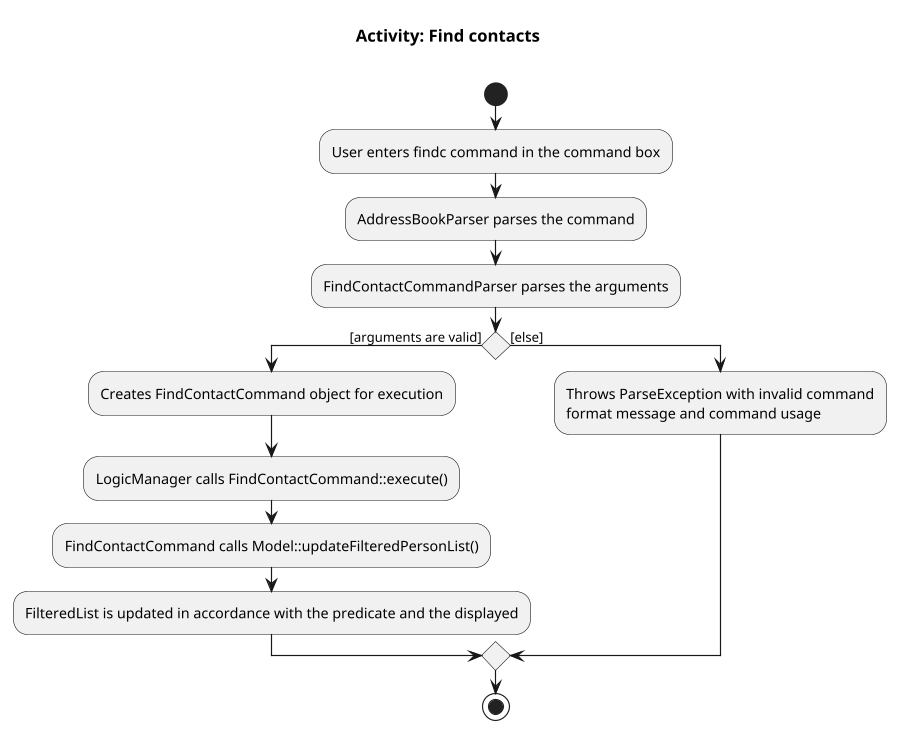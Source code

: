 @startuml
title Activity: Find contacts\n
'https://plantuml.com/activity-diagram-beta

scale 898 width

start
:User enters findc command in the command box;
:AddressBookParser parses the command;
:FindContactCommandParser parses the arguments;
if () then ([arguments are valid])
    :Creates FindContactCommand object for execution;
    :LogicManager calls FindContactCommand::execute();
    :FindContactCommand calls Model::updateFilteredPersonList();
    :FilteredList is updated in accordance with the predicate and the displayed;
else ([else])
:Throws ParseException with invalid command\nformat message and command usage;
endif
stop

@enduml
